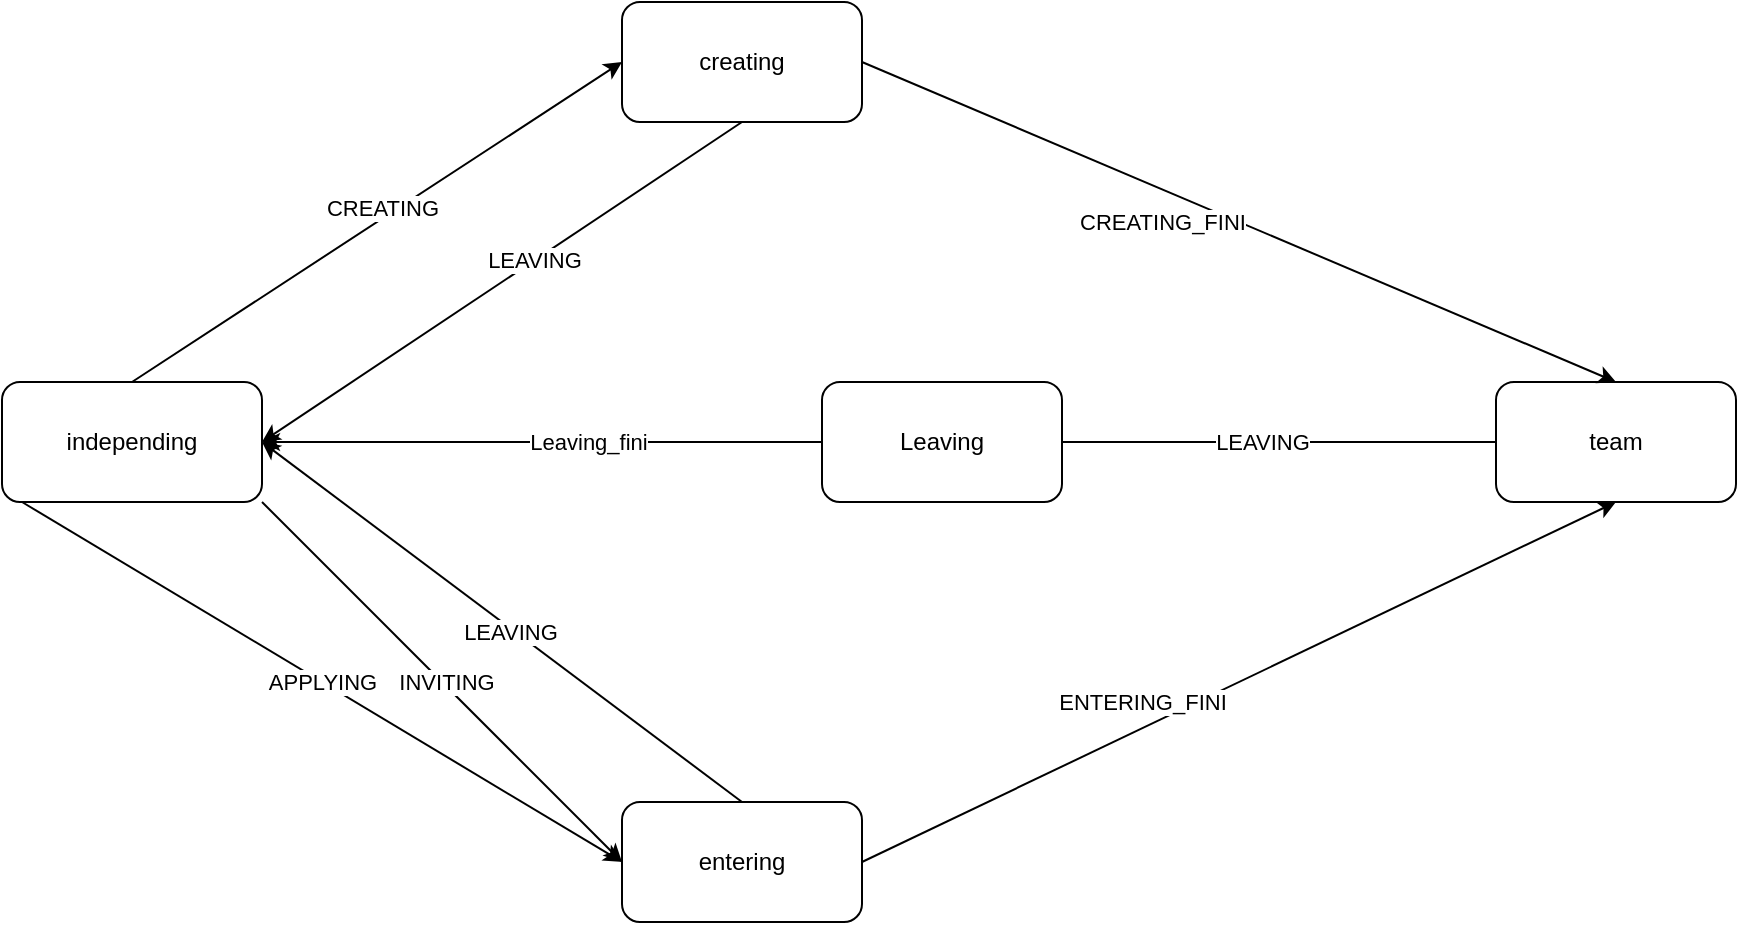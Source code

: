 <mxfile version="22.1.0" type="github">
  <diagram name="第 1 页" id="AKec-_jmiOljBUeG13I3">
    <mxGraphModel dx="1755" dy="950" grid="1" gridSize="10" guides="1" tooltips="1" connect="1" arrows="1" fold="1" page="1" pageScale="1" pageWidth="827" pageHeight="1169" math="0" shadow="0">
      <root>
        <mxCell id="0" />
        <mxCell id="1" parent="0" />
        <mxCell id="fH_PC_2nhdWIkphrprx5-1" value="independing" style="rounded=1;whiteSpace=wrap;html=1;" parent="1" vertex="1">
          <mxGeometry x="-40" y="260" width="130" height="60" as="geometry" />
        </mxCell>
        <mxCell id="fH_PC_2nhdWIkphrprx5-10" style="edgeStyle=orthogonalEdgeStyle;rounded=0;orthogonalLoop=1;jettySize=auto;html=1;exitX=0;exitY=0.5;exitDx=0;exitDy=0;entryX=1;entryY=0.5;entryDx=0;entryDy=0;" parent="1" source="fH_PC_2nhdWIkphrprx5-2" target="fH_PC_2nhdWIkphrprx5-1" edge="1">
          <mxGeometry relative="1" as="geometry" />
        </mxCell>
        <mxCell id="fH_PC_2nhdWIkphrprx5-13" value="LEAVING" style="edgeLabel;html=1;align=center;verticalAlign=middle;resizable=0;points=[];" parent="fH_PC_2nhdWIkphrprx5-10" vertex="1" connectable="0">
          <mxGeometry x="0.016" y="1" relative="1" as="geometry">
            <mxPoint x="196" y="-1" as="offset" />
          </mxGeometry>
        </mxCell>
        <mxCell id="NBypxcZgFqsGyj_5zyuc-2" value="Leaving_fini" style="edgeLabel;html=1;align=center;verticalAlign=middle;resizable=0;points=[];" vertex="1" connectable="0" parent="fH_PC_2nhdWIkphrprx5-10">
          <mxGeometry x="0.831" y="2" relative="1" as="geometry">
            <mxPoint x="111" y="-2" as="offset" />
          </mxGeometry>
        </mxCell>
        <mxCell id="fH_PC_2nhdWIkphrprx5-2" value="team" style="rounded=1;whiteSpace=wrap;html=1;" parent="1" vertex="1">
          <mxGeometry x="707" y="260" width="120" height="60" as="geometry" />
        </mxCell>
        <mxCell id="fH_PC_2nhdWIkphrprx5-3" value="creating" style="rounded=1;whiteSpace=wrap;html=1;" parent="1" vertex="1">
          <mxGeometry x="270" y="70" width="120" height="60" as="geometry" />
        </mxCell>
        <mxCell id="fH_PC_2nhdWIkphrprx5-4" value="entering" style="rounded=1;whiteSpace=wrap;html=1;" parent="1" vertex="1">
          <mxGeometry x="270" y="470" width="120" height="60" as="geometry" />
        </mxCell>
        <mxCell id="fH_PC_2nhdWIkphrprx5-17" value="" style="endArrow=classic;html=1;rounded=0;exitX=1;exitY=1;exitDx=0;exitDy=0;entryX=0;entryY=0.5;entryDx=0;entryDy=0;" parent="1" source="fH_PC_2nhdWIkphrprx5-1" target="fH_PC_2nhdWIkphrprx5-4" edge="1">
          <mxGeometry relative="1" as="geometry">
            <mxPoint x="300" y="380" as="sourcePoint" />
            <mxPoint x="400" y="380" as="targetPoint" />
          </mxGeometry>
        </mxCell>
        <mxCell id="fH_PC_2nhdWIkphrprx5-25" value="INVITING" style="edgeLabel;html=1;align=center;verticalAlign=middle;resizable=0;points=[];" parent="fH_PC_2nhdWIkphrprx5-17" vertex="1" connectable="0">
          <mxGeometry x="0.039" y="1" relative="1" as="geometry">
            <mxPoint x="-2" y="-3" as="offset" />
          </mxGeometry>
        </mxCell>
        <mxCell id="fH_PC_2nhdWIkphrprx5-19" value="" style="endArrow=classic;html=1;rounded=0;exitX=1;exitY=1;exitDx=0;exitDy=0;entryX=0;entryY=0.5;entryDx=0;entryDy=0;" parent="1" target="fH_PC_2nhdWIkphrprx5-4" edge="1">
          <mxGeometry relative="1" as="geometry">
            <mxPoint x="-30" y="320" as="sourcePoint" />
            <mxPoint x="194" y="498" as="targetPoint" />
          </mxGeometry>
        </mxCell>
        <mxCell id="fH_PC_2nhdWIkphrprx5-20" value="APPLYING" style="edgeLabel;resizable=0;html=1;align=center;verticalAlign=middle;" parent="fH_PC_2nhdWIkphrprx5-19" connectable="0" vertex="1">
          <mxGeometry relative="1" as="geometry" />
        </mxCell>
        <mxCell id="fH_PC_2nhdWIkphrprx5-29" value="" style="endArrow=classic;html=1;rounded=0;exitX=0.5;exitY=0;exitDx=0;exitDy=0;entryX=0;entryY=0.5;entryDx=0;entryDy=0;" parent="1" source="fH_PC_2nhdWIkphrprx5-1" target="fH_PC_2nhdWIkphrprx5-3" edge="1">
          <mxGeometry relative="1" as="geometry">
            <mxPoint x="80" y="80" as="sourcePoint" />
            <mxPoint x="294" y="280" as="targetPoint" />
          </mxGeometry>
        </mxCell>
        <mxCell id="fH_PC_2nhdWIkphrprx5-30" value="CREATING" style="edgeLabel;html=1;align=center;verticalAlign=middle;resizable=0;points=[];" parent="fH_PC_2nhdWIkphrprx5-29" vertex="1" connectable="0">
          <mxGeometry x="0.039" y="1" relative="1" as="geometry">
            <mxPoint x="-2" y="-3" as="offset" />
          </mxGeometry>
        </mxCell>
        <mxCell id="fH_PC_2nhdWIkphrprx5-31" value="" style="endArrow=classic;html=1;rounded=0;entryX=0.5;entryY=0;entryDx=0;entryDy=0;exitX=1;exitY=0.5;exitDx=0;exitDy=0;" parent="1" source="fH_PC_2nhdWIkphrprx5-3" target="fH_PC_2nhdWIkphrprx5-2" edge="1">
          <mxGeometry relative="1" as="geometry">
            <mxPoint x="430" y="90" as="sourcePoint" />
            <mxPoint x="560" y="200" as="targetPoint" />
          </mxGeometry>
        </mxCell>
        <mxCell id="fH_PC_2nhdWIkphrprx5-33" value="" style="endArrow=classic;html=1;rounded=0;entryX=0.5;entryY=1;entryDx=0;entryDy=0;exitX=1;exitY=0.5;exitDx=0;exitDy=0;" parent="1" source="fH_PC_2nhdWIkphrprx5-4" target="fH_PC_2nhdWIkphrprx5-2" edge="1">
          <mxGeometry relative="1" as="geometry">
            <mxPoint x="400" y="300" as="sourcePoint" />
            <mxPoint x="610" y="470" as="targetPoint" />
          </mxGeometry>
        </mxCell>
        <mxCell id="fH_PC_2nhdWIkphrprx5-37" value="CREATING_FINI" style="edgeLabel;html=1;align=center;verticalAlign=middle;resizable=0;points=[];" parent="1" vertex="1" connectable="0">
          <mxGeometry x="540" y="180" as="geometry" />
        </mxCell>
        <mxCell id="fH_PC_2nhdWIkphrprx5-38" value="ENTERING_FINI" style="edgeLabel;html=1;align=center;verticalAlign=middle;resizable=0;points=[];" parent="1" vertex="1" connectable="0">
          <mxGeometry x="530" y="420" as="geometry" />
        </mxCell>
        <mxCell id="IboGhYeWiPsnGuzgJDVF-3" value="" style="endArrow=classic;html=1;rounded=0;exitX=0.5;exitY=0;exitDx=0;exitDy=0;" parent="1" source="fH_PC_2nhdWIkphrprx5-4" edge="1">
          <mxGeometry width="50" height="50" relative="1" as="geometry">
            <mxPoint x="410" y="400" as="sourcePoint" />
            <mxPoint x="90" y="290" as="targetPoint" />
          </mxGeometry>
        </mxCell>
        <mxCell id="IboGhYeWiPsnGuzgJDVF-4" value="" style="endArrow=classic;html=1;rounded=0;exitX=0.5;exitY=1;exitDx=0;exitDy=0;" parent="1" source="fH_PC_2nhdWIkphrprx5-3" edge="1">
          <mxGeometry width="50" height="50" relative="1" as="geometry">
            <mxPoint x="390" y="420" as="sourcePoint" />
            <mxPoint x="90" y="290" as="targetPoint" />
          </mxGeometry>
        </mxCell>
        <mxCell id="IboGhYeWiPsnGuzgJDVF-5" value="LEAVING" style="edgeLabel;html=1;align=center;verticalAlign=middle;resizable=0;points=[];" parent="1" vertex="1" connectable="0">
          <mxGeometry x="340.833" y="301.0" as="geometry">
            <mxPoint x="-127" y="84" as="offset" />
          </mxGeometry>
        </mxCell>
        <mxCell id="IboGhYeWiPsnGuzgJDVF-6" value="LEAVING" style="edgeLabel;html=1;align=center;verticalAlign=middle;resizable=0;points=[];" parent="1" vertex="1" connectable="0">
          <mxGeometry x="350.833" y="311.0" as="geometry">
            <mxPoint x="-125" y="-112" as="offset" />
          </mxGeometry>
        </mxCell>
        <mxCell id="NBypxcZgFqsGyj_5zyuc-1" value="Leaving" style="rounded=1;whiteSpace=wrap;html=1;" vertex="1" parent="1">
          <mxGeometry x="370" y="260" width="120" height="60" as="geometry" />
        </mxCell>
      </root>
    </mxGraphModel>
  </diagram>
</mxfile>
